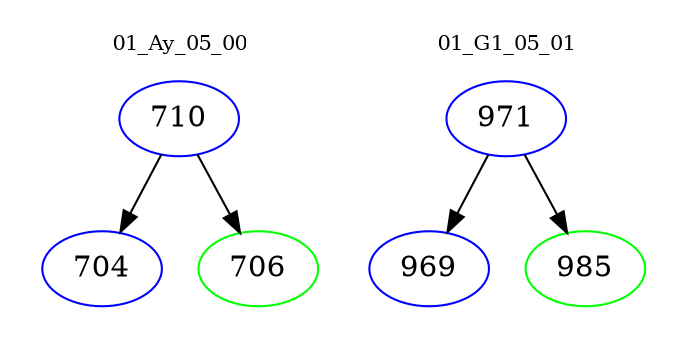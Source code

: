 digraph{
subgraph cluster_0 {
color = white
label = "01_Ay_05_00";
fontsize=10;
T0_710 [label="710", color="blue"]
T0_710 -> T0_704 [color="black"]
T0_704 [label="704", color="blue"]
T0_710 -> T0_706 [color="black"]
T0_706 [label="706", color="green"]
}
subgraph cluster_1 {
color = white
label = "01_G1_05_01";
fontsize=10;
T1_971 [label="971", color="blue"]
T1_971 -> T1_969 [color="black"]
T1_969 [label="969", color="blue"]
T1_971 -> T1_985 [color="black"]
T1_985 [label="985", color="green"]
}
}
